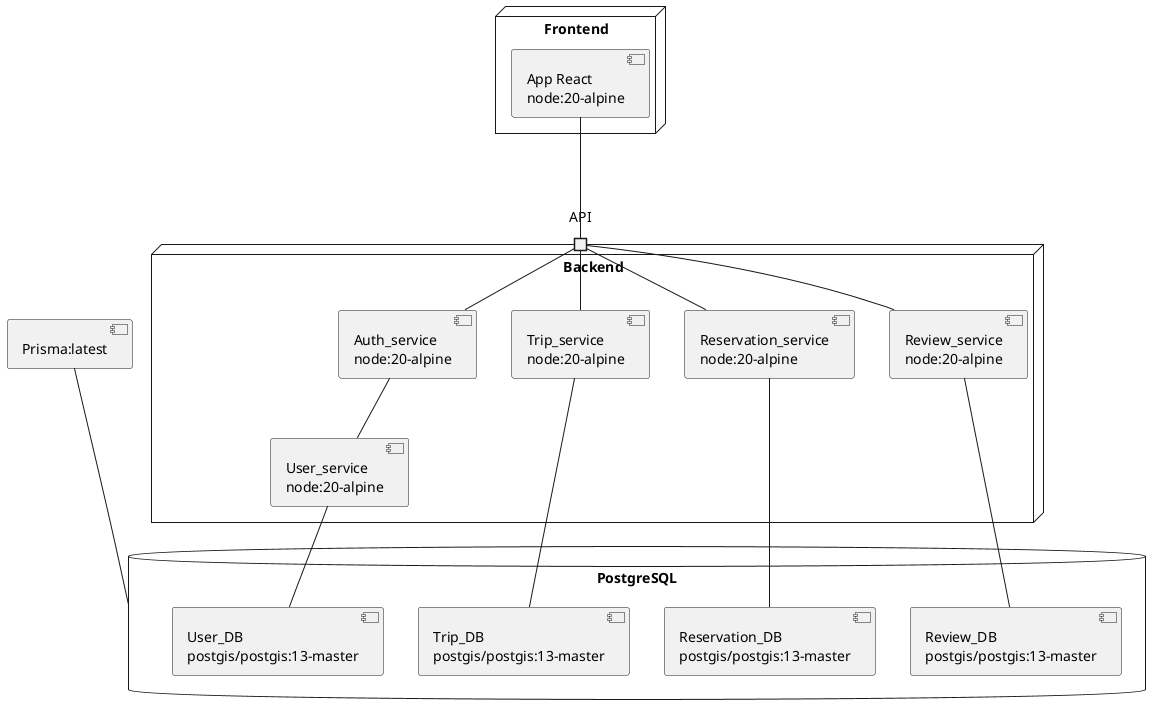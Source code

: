 @startuml architecture


node "Frontend" {
    component Client [
        App React
        node:20-alpine
    ]
}

node "Backend" {
    component Trip [
        Trip_service
        node:20-alpine
    ]
    component User [
        User_service
        node:20-alpine
    ]
    component Auth [
        Auth_service
        node:20-alpine
    ]
    component Resa [
        Reservation_service
        node:20-alpine
    ]

    component Review [
        Review_service
        node:20-alpine
    ]
    
    port API 
    API - [Trip]
    API - [Auth]
    API - [Resa]
    API - [Review]
}

database "PostgreSQL" as pgsql {
    component Trip_DB [
        Trip_DB
        postgis/postgis:13-master
    ]
    component User_DB [
        User_DB
        postgis/postgis:13-master
    ]
    component Reservation_DB [
        Reservation_DB
        postgis/postgis:13-master
    ]
    component Review_DB [
        Review_DB
        postgis/postgis:13-master
    ]
}

[Client] --- API

[Auth] -down- [User]

[Trip_DB] -up-[Trip]
[User_DB] -up- [User]
[Reservation_DB] -up- [Resa]
[Review_DB] -up- [Review]

[Prisma:latest] --- [pgsql]

@enduml